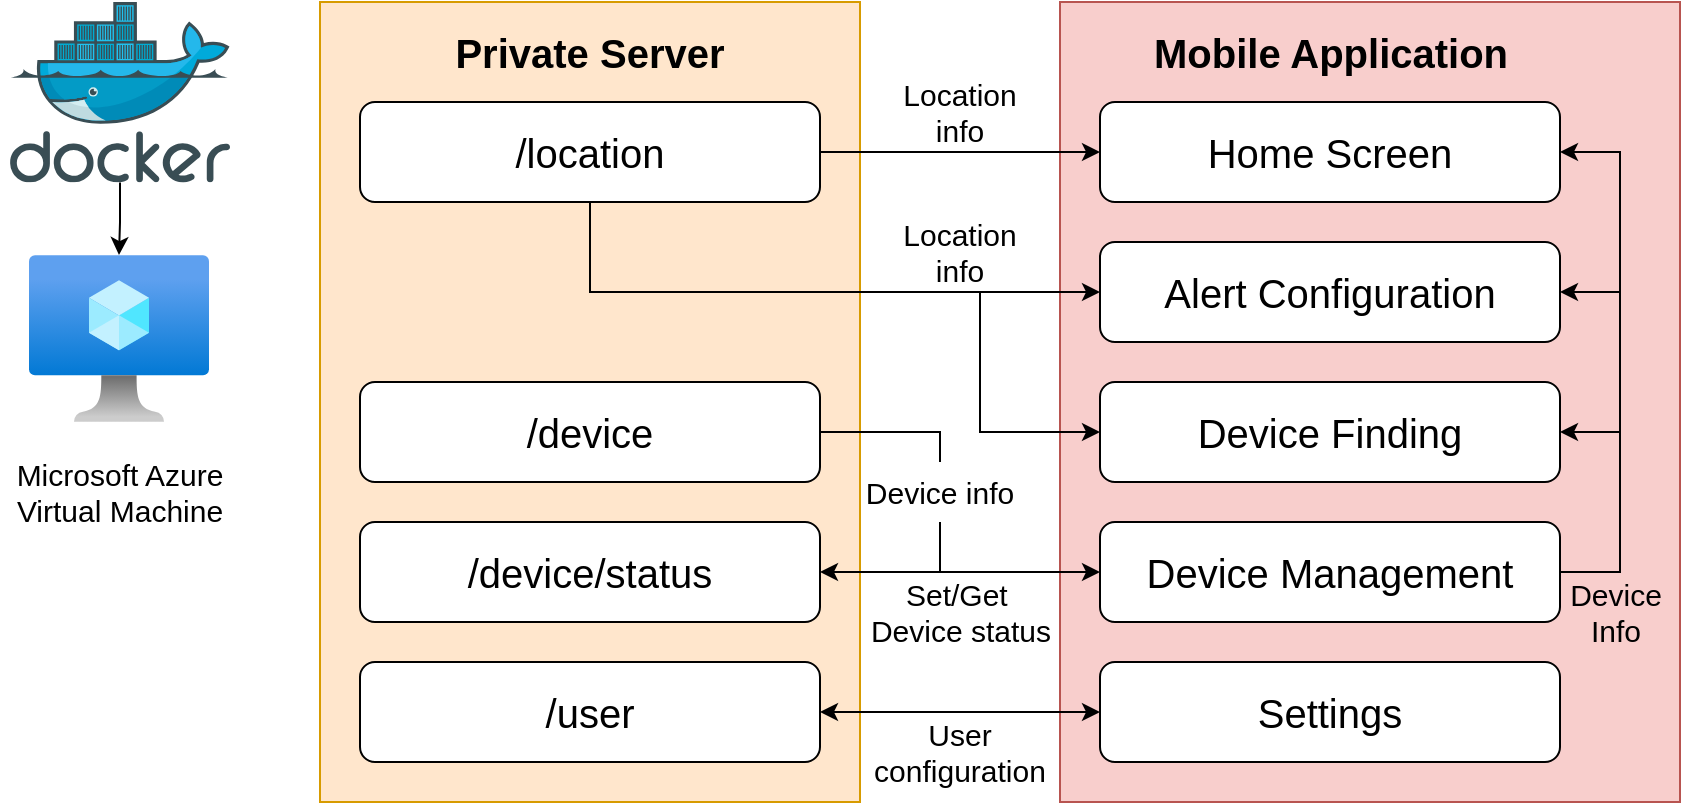 <mxfile version="26.1.1">
  <diagram name="Page-1" id="6346KfGRvW3Ji0fHS2Gi">
    <mxGraphModel dx="2284" dy="747" grid="1" gridSize="10" guides="1" tooltips="1" connect="1" arrows="1" fold="1" page="1" pageScale="1" pageWidth="850" pageHeight="1100" math="0" shadow="0">
      <root>
        <mxCell id="0" />
        <mxCell id="1" parent="0" />
        <mxCell id="ST1_CO8gszetwlbLW0vi-7" value="" style="rounded=0;whiteSpace=wrap;html=1;fillColor=#f8cecc;strokeColor=#b85450;fontSize=15;" parent="1" vertex="1">
          <mxGeometry x="440" y="200" width="310" height="400" as="geometry" />
        </mxCell>
        <mxCell id="ST1_CO8gszetwlbLW0vi-2" value="" style="rounded=0;whiteSpace=wrap;html=1;fillColor=#ffe6cc;strokeColor=#d79b00;fontSize=15;" parent="1" vertex="1">
          <mxGeometry x="70" y="200" width="270" height="400" as="geometry" />
        </mxCell>
        <mxCell id="ST1_CO8gszetwlbLW0vi-22" style="edgeStyle=orthogonalEdgeStyle;rounded=0;orthogonalLoop=1;jettySize=auto;html=1;entryX=0;entryY=0.5;entryDx=0;entryDy=0;startArrow=classic;startFill=1;fontSize=15;" parent="1" source="ST1_CO8gszetwlbLW0vi-3" target="ST1_CO8gszetwlbLW0vi-14" edge="1">
          <mxGeometry relative="1" as="geometry" />
        </mxCell>
        <mxCell id="ST1_CO8gszetwlbLW0vi-3" value="/user" style="rounded=1;whiteSpace=wrap;html=1;fontSize=20;" parent="1" vertex="1">
          <mxGeometry x="90" y="530" width="230" height="50" as="geometry" />
        </mxCell>
        <mxCell id="tKFF7m9cRMidv5xCI5MC-15" style="edgeStyle=orthogonalEdgeStyle;rounded=0;orthogonalLoop=1;jettySize=auto;html=1;endArrow=none;endFill=0;exitX=0.5;exitY=1;exitDx=0;exitDy=0;fontSize=15;" parent="1" source="tKFF7m9cRMidv5xCI5MC-21" edge="1">
          <mxGeometry relative="1" as="geometry">
            <mxPoint x="380" y="485" as="targetPoint" />
            <mxPoint x="310" y="415" as="sourcePoint" />
            <Array as="points">
              <mxPoint x="380" y="480" />
              <mxPoint x="380" y="480" />
            </Array>
          </mxGeometry>
        </mxCell>
        <mxCell id="tKFF7m9cRMidv5xCI5MC-26" style="edgeStyle=orthogonalEdgeStyle;rounded=0;orthogonalLoop=1;jettySize=auto;html=1;entryX=0.5;entryY=0;entryDx=0;entryDy=0;endArrow=none;endFill=0;fontSize=15;" parent="1" source="ST1_CO8gszetwlbLW0vi-4" target="tKFF7m9cRMidv5xCI5MC-21" edge="1">
          <mxGeometry relative="1" as="geometry">
            <Array as="points">
              <mxPoint x="380" y="415" />
            </Array>
          </mxGeometry>
        </mxCell>
        <mxCell id="ST1_CO8gszetwlbLW0vi-4" value="/device" style="rounded=1;whiteSpace=wrap;html=1;fontSize=20;" parent="1" vertex="1">
          <mxGeometry x="90" y="390" width="230" height="50" as="geometry" />
        </mxCell>
        <mxCell id="ST1_CO8gszetwlbLW0vi-21" style="edgeStyle=orthogonalEdgeStyle;rounded=0;orthogonalLoop=1;jettySize=auto;html=1;entryX=0;entryY=0.5;entryDx=0;entryDy=0;startArrow=classic;startFill=1;fontSize=15;" parent="1" source="ST1_CO8gszetwlbLW0vi-5" target="ST1_CO8gszetwlbLW0vi-13" edge="1">
          <mxGeometry relative="1" as="geometry" />
        </mxCell>
        <mxCell id="ST1_CO8gszetwlbLW0vi-5" value="/device/status" style="rounded=1;whiteSpace=wrap;html=1;fontSize=20;" parent="1" vertex="1">
          <mxGeometry x="90" y="460" width="230" height="50" as="geometry" />
        </mxCell>
        <mxCell id="ST1_CO8gszetwlbLW0vi-19" style="edgeStyle=orthogonalEdgeStyle;rounded=0;orthogonalLoop=1;jettySize=auto;html=1;entryX=0;entryY=0.5;entryDx=0;entryDy=0;fontSize=15;" parent="1" source="ST1_CO8gszetwlbLW0vi-6" target="ST1_CO8gszetwlbLW0vi-8" edge="1">
          <mxGeometry relative="1" as="geometry" />
        </mxCell>
        <mxCell id="ST1_CO8gszetwlbLW0vi-25" style="edgeStyle=orthogonalEdgeStyle;rounded=0;orthogonalLoop=1;jettySize=auto;html=1;entryX=0;entryY=0.5;entryDx=0;entryDy=0;fontSize=15;" parent="1" source="ST1_CO8gszetwlbLW0vi-6" target="ST1_CO8gszetwlbLW0vi-10" edge="1">
          <mxGeometry relative="1" as="geometry">
            <Array as="points">
              <mxPoint x="205" y="345" />
            </Array>
          </mxGeometry>
        </mxCell>
        <mxCell id="ST1_CO8gszetwlbLW0vi-6" value="/location" style="rounded=1;whiteSpace=wrap;html=1;fontSize=20;" parent="1" vertex="1">
          <mxGeometry x="90" y="250" width="230" height="50" as="geometry" />
        </mxCell>
        <mxCell id="ST1_CO8gszetwlbLW0vi-8" value="Home Screen" style="rounded=1;whiteSpace=wrap;html=1;fontSize=20;" parent="1" vertex="1">
          <mxGeometry x="460" y="250" width="230" height="50" as="geometry" />
        </mxCell>
        <mxCell id="tKFF7m9cRMidv5xCI5MC-16" style="edgeStyle=orthogonalEdgeStyle;rounded=0;orthogonalLoop=1;jettySize=auto;html=1;startArrow=classic;startFill=1;endArrow=none;endFill=0;fontSize=15;" parent="1" source="ST1_CO8gszetwlbLW0vi-10" edge="1">
          <mxGeometry relative="1" as="geometry">
            <mxPoint x="720" y="345" as="targetPoint" />
          </mxGeometry>
        </mxCell>
        <mxCell id="ST1_CO8gszetwlbLW0vi-10" value="Alert Configuration" style="rounded=1;whiteSpace=wrap;html=1;fontSize=20;" parent="1" vertex="1">
          <mxGeometry x="460" y="320" width="230" height="50" as="geometry" />
        </mxCell>
        <mxCell id="tKFF7m9cRMidv5xCI5MC-17" style="edgeStyle=orthogonalEdgeStyle;rounded=0;orthogonalLoop=1;jettySize=auto;html=1;endArrow=none;endFill=0;startArrow=classic;startFill=1;fontSize=15;" parent="1" source="ST1_CO8gszetwlbLW0vi-12" edge="1">
          <mxGeometry relative="1" as="geometry">
            <mxPoint x="710" y="415" as="targetPoint" />
            <Array as="points">
              <mxPoint x="720" y="415" />
              <mxPoint x="720" y="415" />
            </Array>
          </mxGeometry>
        </mxCell>
        <mxCell id="ST1_CO8gszetwlbLW0vi-12" value="Device Finding" style="rounded=1;whiteSpace=wrap;html=1;fontSize=20;" parent="1" vertex="1">
          <mxGeometry x="460" y="390" width="230" height="50" as="geometry" />
        </mxCell>
        <mxCell id="vBXZIEFgbcnwp5Gmsa7C-1" style="edgeStyle=orthogonalEdgeStyle;rounded=0;orthogonalLoop=1;jettySize=auto;html=1;entryX=1;entryY=0.5;entryDx=0;entryDy=0;" parent="1" source="ST1_CO8gszetwlbLW0vi-13" target="ST1_CO8gszetwlbLW0vi-8" edge="1">
          <mxGeometry relative="1" as="geometry">
            <Array as="points">
              <mxPoint x="720" y="485" />
              <mxPoint x="720" y="275" />
            </Array>
          </mxGeometry>
        </mxCell>
        <mxCell id="ST1_CO8gszetwlbLW0vi-13" value="Device Management" style="rounded=1;whiteSpace=wrap;html=1;fontSize=20;" parent="1" vertex="1">
          <mxGeometry x="460" y="460" width="230" height="50" as="geometry" />
        </mxCell>
        <mxCell id="ST1_CO8gszetwlbLW0vi-14" value="Settings" style="rounded=1;whiteSpace=wrap;html=1;fontSize=20;" parent="1" vertex="1">
          <mxGeometry x="460" y="530" width="230" height="50" as="geometry" />
        </mxCell>
        <mxCell id="tKFF7m9cRMidv5xCI5MC-14" value="" style="endArrow=classic;html=1;rounded=0;entryX=0;entryY=0.5;entryDx=0;entryDy=0;fontSize=15;" parent="1" target="ST1_CO8gszetwlbLW0vi-12" edge="1">
          <mxGeometry width="50" height="50" relative="1" as="geometry">
            <mxPoint x="400" y="345" as="sourcePoint" />
            <mxPoint x="460.0" y="420" as="targetPoint" />
            <Array as="points">
              <mxPoint x="400" y="415" />
            </Array>
          </mxGeometry>
        </mxCell>
        <mxCell id="tKFF7m9cRMidv5xCI5MC-20" value="Location info" style="text;html=1;align=center;verticalAlign=middle;whiteSpace=wrap;rounded=0;fontSize=15;" parent="1" vertex="1">
          <mxGeometry x="360" y="240" width="60" height="30" as="geometry" />
        </mxCell>
        <mxCell id="tKFF7m9cRMidv5xCI5MC-22" value="Set/Get&amp;nbsp;&lt;div&gt;Device status&lt;/div&gt;" style="text;html=1;align=center;verticalAlign=middle;whiteSpace=wrap;rounded=0;fontSize=15;" parent="1" vertex="1">
          <mxGeometry x="342.5" y="490" width="95" height="30" as="geometry" />
        </mxCell>
        <mxCell id="tKFF7m9cRMidv5xCI5MC-23" value="User configuration" style="text;html=1;align=center;verticalAlign=middle;whiteSpace=wrap;rounded=0;fontSize=15;" parent="1" vertex="1">
          <mxGeometry x="345" y="560" width="90" height="30" as="geometry" />
        </mxCell>
        <mxCell id="tKFF7m9cRMidv5xCI5MC-21" value="Device info" style="text;html=1;align=center;verticalAlign=middle;whiteSpace=wrap;rounded=0;fontSize=15;" parent="1" vertex="1">
          <mxGeometry x="340" y="430" width="80" height="30" as="geometry" />
        </mxCell>
        <mxCell id="tKFF7m9cRMidv5xCI5MC-27" value="Location info" style="text;html=1;align=center;verticalAlign=middle;whiteSpace=wrap;rounded=0;fontSize=15;" parent="1" vertex="1">
          <mxGeometry x="360" y="310" width="60" height="30" as="geometry" />
        </mxCell>
        <mxCell id="tKFF7m9cRMidv5xCI5MC-31" value="Private Server" style="text;html=1;align=center;verticalAlign=middle;whiteSpace=wrap;rounded=0;fontSize=20;fontStyle=1" parent="1" vertex="1">
          <mxGeometry x="135" y="210" width="140" height="30" as="geometry" />
        </mxCell>
        <mxCell id="tKFF7m9cRMidv5xCI5MC-32" value="Mobile Application" style="text;html=1;align=center;verticalAlign=middle;whiteSpace=wrap;rounded=0;fontSize=20;fontStyle=1" parent="1" vertex="1">
          <mxGeometry x="477.5" y="210" width="195" height="30" as="geometry" />
        </mxCell>
        <mxCell id="vBXZIEFgbcnwp5Gmsa7C-3" value="Device&lt;div&gt;Info&lt;/div&gt;" style="text;html=1;align=center;verticalAlign=middle;whiteSpace=wrap;rounded=0;fontSize=15;" parent="1" vertex="1">
          <mxGeometry x="672.5" y="490" width="90" height="30" as="geometry" />
        </mxCell>
        <mxCell id="q_76zHcIc3QnKponyL3F-1" value="" style="edgeStyle=orthogonalEdgeStyle;rounded=0;orthogonalLoop=1;jettySize=auto;html=1;" edge="1" parent="1" source="q_76zHcIc3QnKponyL3F-2" target="q_76zHcIc3QnKponyL3F-3">
          <mxGeometry relative="1" as="geometry" />
        </mxCell>
        <mxCell id="q_76zHcIc3QnKponyL3F-2" value="" style="image;sketch=0;aspect=fixed;html=1;points=[];align=center;fontSize=12;image=img/lib/mscae/Docker.svg;" vertex="1" parent="1">
          <mxGeometry x="-85" y="200" width="110" height="90.2" as="geometry" />
        </mxCell>
        <mxCell id="q_76zHcIc3QnKponyL3F-3" value="" style="image;aspect=fixed;html=1;points=[];align=center;fontSize=12;image=img/lib/azure2/compute/Virtual_Machine.svg;" vertex="1" parent="1">
          <mxGeometry x="-75.5" y="326.52" width="90" height="83.48" as="geometry" />
        </mxCell>
        <mxCell id="q_76zHcIc3QnKponyL3F-4" value="Microsoft Azure Virtual Machine" style="text;html=1;align=center;verticalAlign=middle;whiteSpace=wrap;rounded=0;fontSize=15;" vertex="1" parent="1">
          <mxGeometry x="-90" y="430" width="120" height="30" as="geometry" />
        </mxCell>
      </root>
    </mxGraphModel>
  </diagram>
</mxfile>
